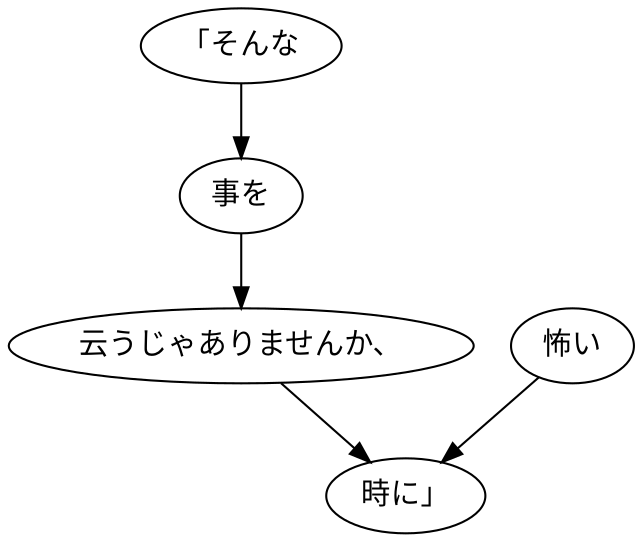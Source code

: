 digraph graph7446 {
	node0 [label="「そんな"];
	node1 [label="事を"];
	node2 [label="云うじゃありませんか、"];
	node3 [label="怖い"];
	node4 [label="時に」"];
	node0 -> node1;
	node1 -> node2;
	node2 -> node4;
	node3 -> node4;
}
